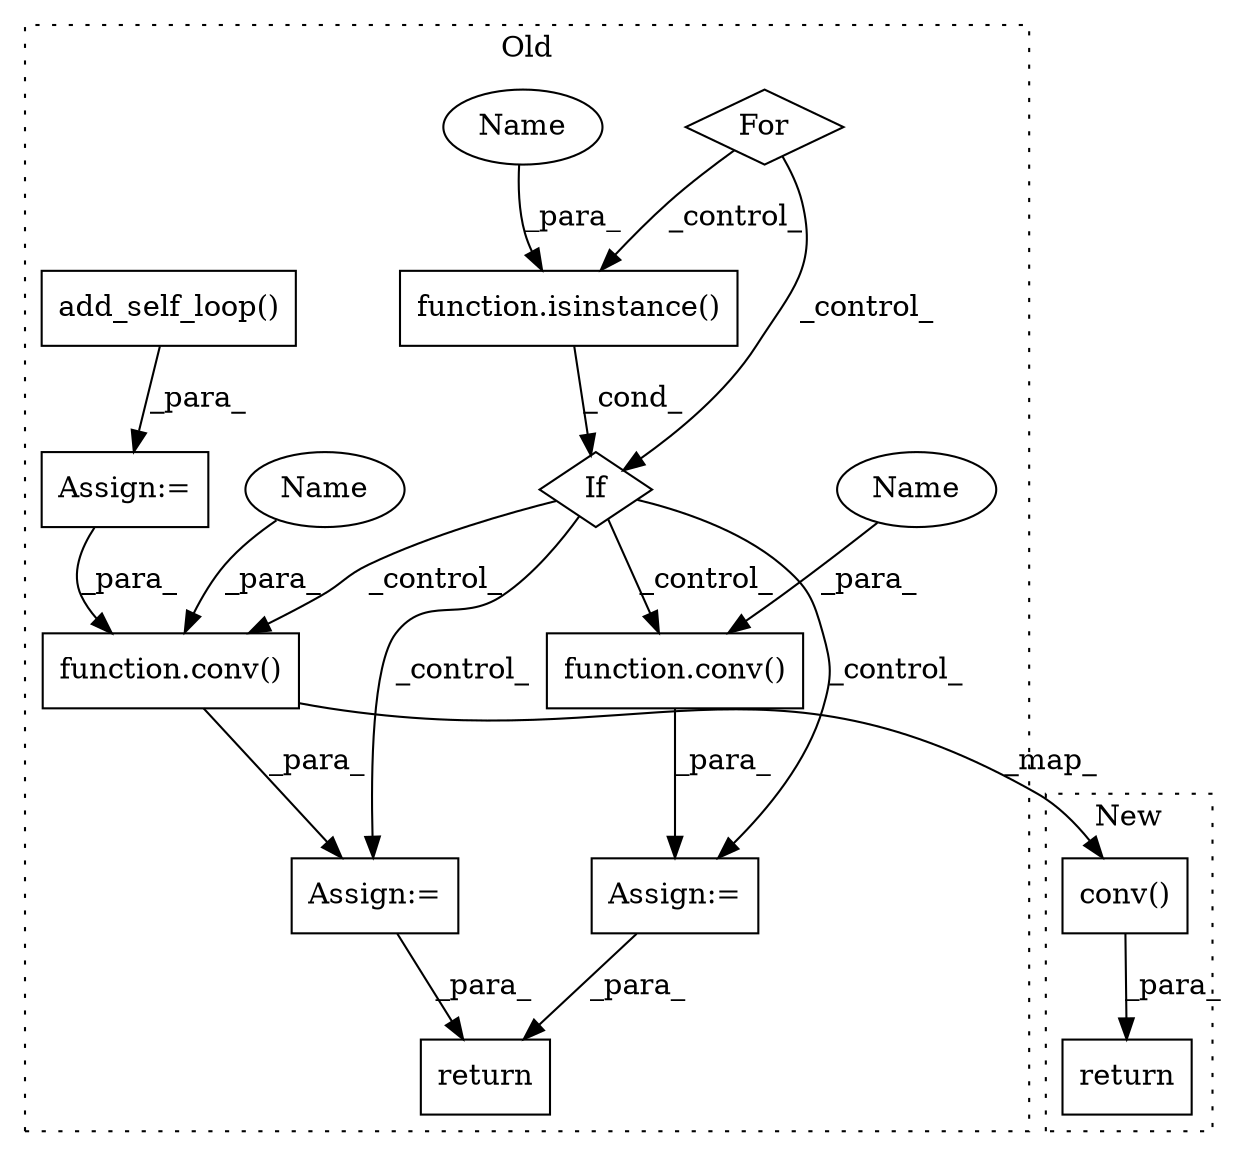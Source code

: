 digraph G {
subgraph cluster0 {
1 [label="function.conv()" a="75" s="3484,3496" l="5,26" shape="box"];
3 [label="For" a="107" s="3392,3413" l="4,15" shape="diamond"];
4 [label="If" a="96" s="3428" l="3" shape="diamond"];
5 [label="add_self_loop()" a="75" s="3365" l="17" shape="box"];
6 [label="function.conv()" a="75" s="3566,3575" l="5,1" shape="box"];
7 [label="function.isinstance()" a="75" s="3431,3457" l="11,1" shape="box"];
8 [label="Assign:=" a="68" s="3563" l="3" shape="box"];
9 [label="Assign:=" a="68" s="3362" l="3" shape="box"];
10 [label="Assign:=" a="68" s="3481" l="3" shape="box"];
12 [label="return" a="93" s="3586" l="7" shape="box"];
13 [label="Name" a="87" s="3492" l="4" shape="ellipse"];
14 [label="Name" a="87" s="3571" l="4" shape="ellipse"];
15 [label="Name" a="87" s="3442" l="4" shape="ellipse"];
label = "Old";
style="dotted";
}
subgraph cluster1 {
2 [label="conv()" a="75" s="3345,3362" l="10,26" shape="box"];
11 [label="return" a="93" s="3338" l="7" shape="box"];
label = "New";
style="dotted";
}
1 -> 2 [label="_map_"];
1 -> 10 [label="_para_"];
2 -> 11 [label="_para_"];
3 -> 7 [label="_control_"];
3 -> 4 [label="_control_"];
4 -> 6 [label="_control_"];
4 -> 8 [label="_control_"];
4 -> 1 [label="_control_"];
4 -> 10 [label="_control_"];
5 -> 9 [label="_para_"];
6 -> 8 [label="_para_"];
7 -> 4 [label="_cond_"];
8 -> 12 [label="_para_"];
9 -> 1 [label="_para_"];
10 -> 12 [label="_para_"];
13 -> 1 [label="_para_"];
14 -> 6 [label="_para_"];
15 -> 7 [label="_para_"];
}
